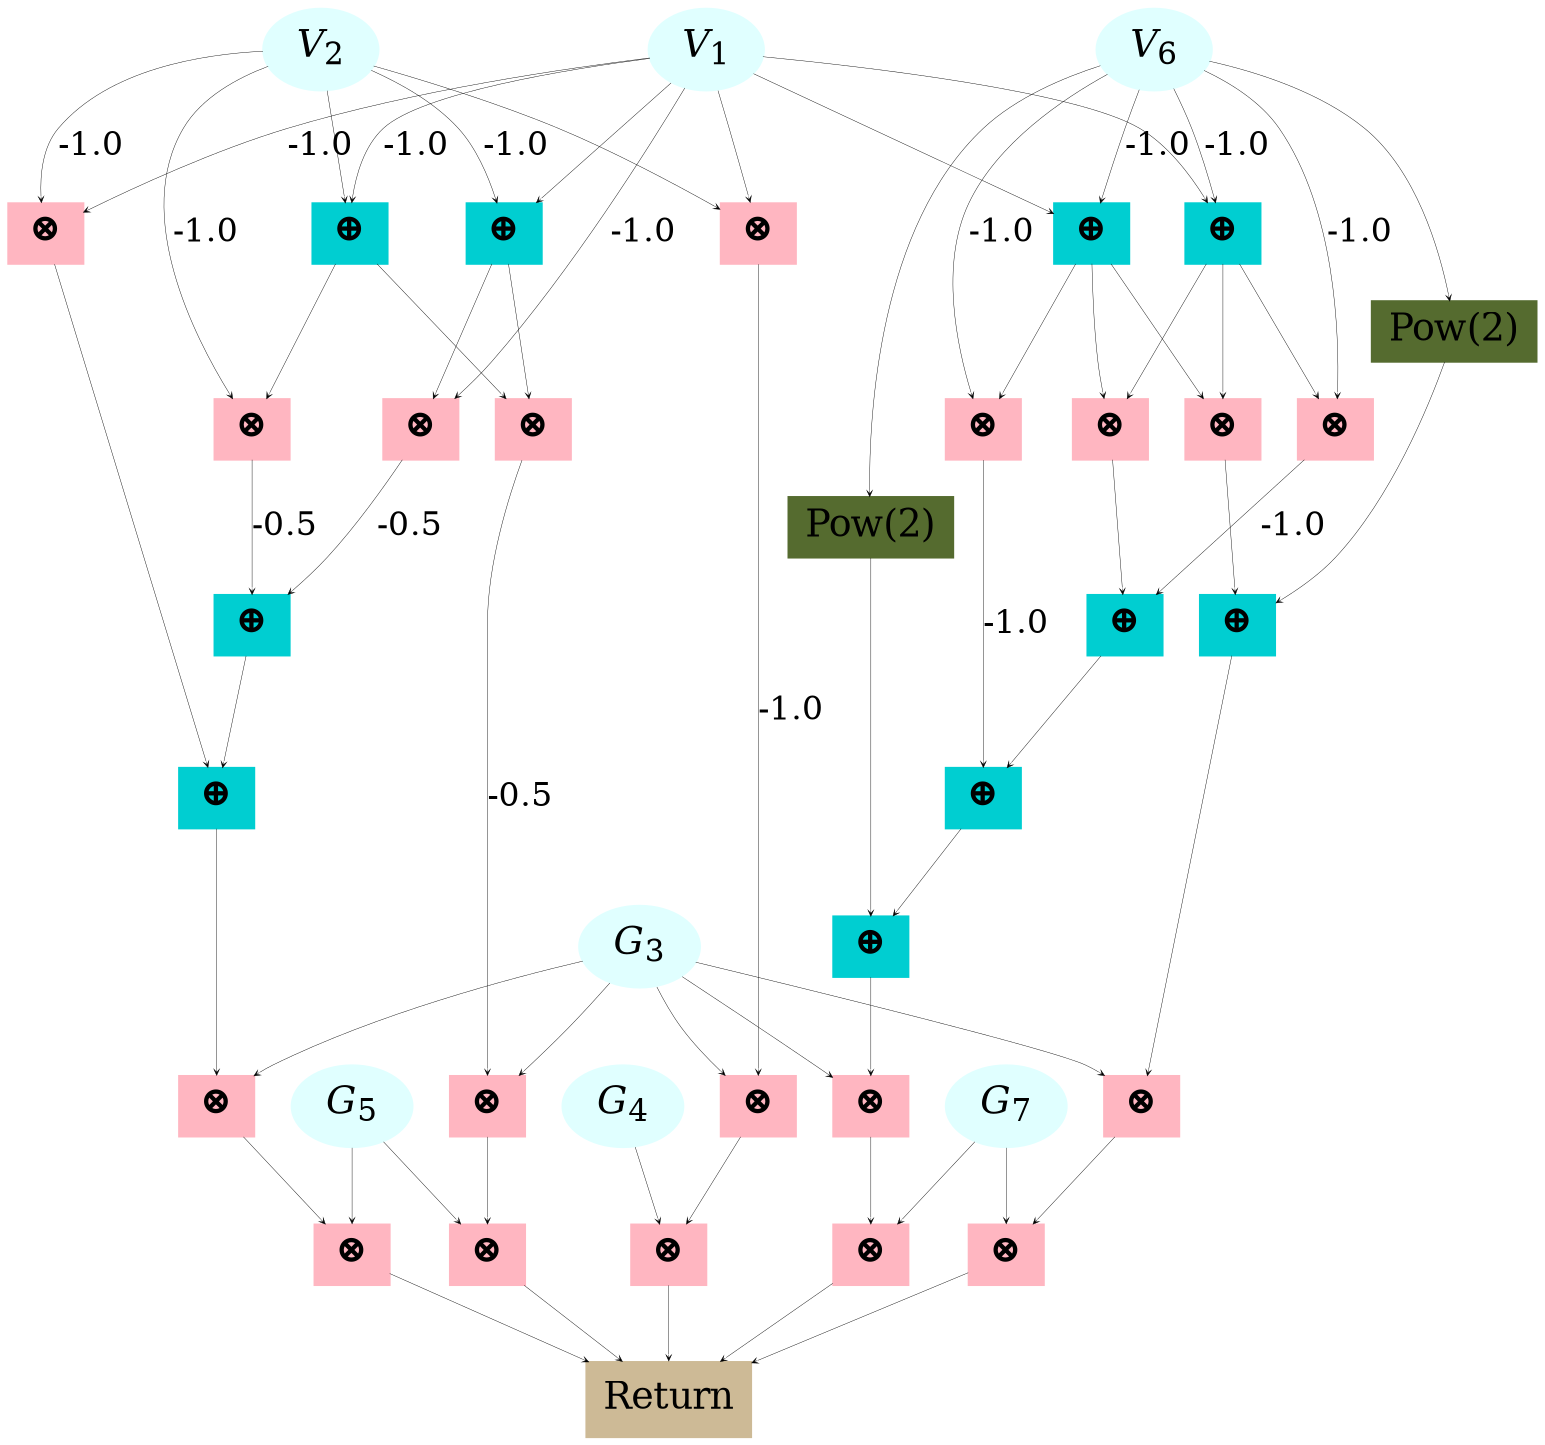 digraph ComputationalGraph { 
label=""
ReturnNode[shape=box, label = "Return", style=filled, color=wheat3, fontsize=18]
g19005[label=<<i>V</i><sub>1</sub>>, style=filled, color=lightcyan, fontsize=18]
g19007[label=<<i>V</i><sub>2</sub>>, style=filled, color=lightcyan, fontsize=18]
g19102[shape=box, label = <<b>&otimes;</b>>, style=filled, color=lightpink, fontsize=18, width = 0.5, height = 0.4]
g19015[label=<<i>G</i><sub>3</sub>>, style=filled, color=lightcyan, fontsize=18]
g19105[shape=box, label = <<b>&otimes;</b>>, style=filled, color=lightpink, fontsize=18, width = 0.5, height = 0.4]
g19016[label=<<i>G</i><sub>4</sub>>, style=filled, color=lightcyan, fontsize=18]
g19107[shape=box, label = <<b>&otimes;</b>>, style=filled, color=lightpink, fontsize=18, width = 0.5, height = 0.4]
g19110[shape=box, label = <<b>&oplus;</b>>, style=filled, color= darkturquoise, fontsize=18, width = 0.5, height = 0.4]
g19113[shape=box, label = <<b>&oplus;</b>>, style=filled, color= darkturquoise, fontsize=18, width = 0.5, height = 0.4]
g19116[shape=box, label = <<b>&otimes;</b>>, style=filled, color=lightpink, fontsize=18, width = 0.5, height = 0.4]
g19119[shape=box, label = <<b>&otimes;</b>>, style=filled, color=lightpink, fontsize=18, width = 0.5, height = 0.4]
g19094[label=<<i>G</i><sub>5</sub>>, style=filled, color=lightcyan, fontsize=18]
g19121[shape=box, label = <<b>&otimes;</b>>, style=filled, color=lightpink, fontsize=18, width = 0.5, height = 0.4]
g19018[label=<<i>V</i><sub>6</sub>>, style=filled, color=lightcyan, fontsize=18]
g19124[shape=box, label = <<b>&oplus;</b>>, style=filled, color= darkturquoise, fontsize=18, width = 0.5, height = 0.4]
g19127[shape=box, label = <<b>&oplus;</b>>, style=filled, color= darkturquoise, fontsize=18, width = 0.5, height = 0.4]
g19130[shape=box, label = <<b>&otimes;</b>>, style=filled, color=lightpink, fontsize=18, width = 0.5, height = 0.4]
g19133[shape=box, label = <Pow(2)>, style=filled, color=darkolivegreen,fontsize=18, width = 0.8, height = 0.4]
g19136[shape=box, label = <<b>&oplus;</b>>, style=filled, color= darkturquoise, fontsize=18, width = 0.5, height = 0.4]
g19139[shape=box, label = <<b>&otimes;</b>>, style=filled, color=lightpink, fontsize=18, width = 0.5, height = 0.4]
g19053[label=<<i>G</i><sub>7</sub>>, style=filled, color=lightcyan, fontsize=18]
g19141[shape=box, label = <<b>&otimes;</b>>, style=filled, color=lightpink, fontsize=18, width = 0.5, height = 0.4]
g19144[shape=box, label = <<b>&otimes;</b>>, style=filled, color=lightpink, fontsize=18, width = 0.5, height = 0.4]
g19147[shape=box, label = <<b>&otimes;</b>>, style=filled, color=lightpink, fontsize=18, width = 0.5, height = 0.4]
g19153[shape=box, label = <<b>&oplus;</b>>, style=filled, color= darkturquoise, fontsize=18, width = 0.5, height = 0.4]
g19150[shape=box, label = <<b>&otimes;</b>>, style=filled, color=lightpink, fontsize=18, width = 0.5, height = 0.4]
g19155[shape=box, label = <<b>&oplus;</b>>, style=filled, color= darkturquoise, fontsize=18, width = 0.5, height = 0.4]
g19158[shape=box, label = <<b>&otimes;</b>>, style=filled, color=lightpink, fontsize=18, width = 0.5, height = 0.4]
g19160[shape=box, label = <<b>&otimes;</b>>, style=filled, color=lightpink, fontsize=18, width = 0.5, height = 0.4]
g19163[shape=box, label = <<b>&otimes;</b>>, style=filled, color=lightpink, fontsize=18, width = 0.5, height = 0.4]
g19166[shape=box, label = <<b>&otimes;</b>>, style=filled, color=lightpink, fontsize=18, width = 0.5, height = 0.4]
g19175[shape=box, label = <<b>&oplus;</b>>, style=filled, color= darkturquoise, fontsize=18, width = 0.5, height = 0.4]
g19169[shape=box, label = <<b>&otimes;</b>>, style=filled, color=lightpink, fontsize=18, width = 0.5, height = 0.4]
g19177[shape=box, label = <<b>&oplus;</b>>, style=filled, color= darkturquoise, fontsize=18, width = 0.5, height = 0.4]
g19172[shape=box, label = <Pow(2)>, style=filled, color=darkolivegreen,fontsize=18, width = 0.8, height = 0.4]
g19179[shape=box, label = <<b>&oplus;</b>>, style=filled, color= darkturquoise, fontsize=18, width = 0.5, height = 0.4]
g19182[shape=box, label = <<b>&otimes;</b>>, style=filled, color=lightpink, fontsize=18, width = 0.5, height = 0.4]
g19184[shape=box, label = <<b>&otimes;</b>>, style=filled, color=lightpink, fontsize=18, width = 0.5, height = 0.4]
g19005->g19102[arrowhead=vee,penwidth = 0.2,arrowsize = 0.3]
g19007->g19102[arrowhead=vee,penwidth = 0.2,arrowsize = 0.3]
g19102->g19105[arrowhead=vee,label=-1.0,fontsize=16,penwidth = 0.2,arrowsize = 0.3]
g19015->g19105[arrowhead=vee,penwidth = 0.2,arrowsize = 0.3]
g19105->g19107[arrowhead=vee,penwidth = 0.2,arrowsize = 0.3]
g19016->g19107[arrowhead=vee,penwidth = 0.2,arrowsize = 0.3]
g19107->ReturnNode[arrowhead=vee, penwidth = 0.2, arrowsize = 0.3]
g19007->g19110[arrowhead=vee,label=-1.0,fontsize=16, penwidth = 0.2,arrowsize = 0.3]
g19005->g19110[arrowhead=vee,penwidth = 0.2,arrowsize = 0.3]
g19005->g19113[arrowhead=vee,label=-1.0,fontsize=16, penwidth = 0.2,arrowsize = 0.3]
g19007->g19113[arrowhead=vee,penwidth = 0.2,arrowsize = 0.3]
g19110->g19116[arrowhead=vee,penwidth = 0.2,arrowsize = 0.3]
g19113->g19116[arrowhead=vee,penwidth = 0.2,arrowsize = 0.3]
g19116->g19119[arrowhead=vee,label=-0.5,fontsize=16,penwidth = 0.2,arrowsize = 0.3]
g19015->g19119[arrowhead=vee,penwidth = 0.2,arrowsize = 0.3]
g19119->g19121[arrowhead=vee,penwidth = 0.2,arrowsize = 0.3]
g19094->g19121[arrowhead=vee,penwidth = 0.2,arrowsize = 0.3]
g19121->ReturnNode[arrowhead=vee, penwidth = 0.2, arrowsize = 0.3]
g19018->g19124[arrowhead=vee,label=-1.0,fontsize=16, penwidth = 0.2,arrowsize = 0.3]
g19005->g19124[arrowhead=vee,penwidth = 0.2,arrowsize = 0.3]
g19018->g19127[arrowhead=vee,label=-1.0,fontsize=16, penwidth = 0.2,arrowsize = 0.3]
g19005->g19127[arrowhead=vee,penwidth = 0.2,arrowsize = 0.3]
g19124->g19130[arrowhead=vee,penwidth = 0.2,arrowsize = 0.3]
g19127->g19130[arrowhead=vee,penwidth = 0.2,arrowsize = 0.3]
g19018->g19133[arrowhead=vee, penwidth = 0.2,arrowsize = 0.3]
g19130->g19136[arrowhead=vee,penwidth = 0.2,arrowsize = 0.3]
g19133->g19136[arrowhead=vee,penwidth = 0.2,arrowsize = 0.3]
g19136->g19139[arrowhead=vee,penwidth = 0.2,arrowsize = 0.3]
g19015->g19139[arrowhead=vee,penwidth = 0.2,arrowsize = 0.3]
g19139->g19141[arrowhead=vee,penwidth = 0.2,arrowsize = 0.3]
g19053->g19141[arrowhead=vee,penwidth = 0.2,arrowsize = 0.3]
g19141->ReturnNode[arrowhead=vee, penwidth = 0.2, arrowsize = 0.3]
g19110->g19144[arrowhead=vee,penwidth = 0.2,arrowsize = 0.3]
g19005->g19144[arrowhead=vee,label=-1.0,fontsize=16,penwidth = 0.2,arrowsize = 0.3]
g19007->g19147[arrowhead=vee,label=-1.0,fontsize=16,penwidth = 0.2,arrowsize = 0.3]
g19113->g19147[arrowhead=vee,penwidth = 0.2,arrowsize = 0.3]
g19144->g19153[arrowhead=vee,label=-0.5,fontsize=16, penwidth = 0.2,arrowsize = 0.3]
g19147->g19153[arrowhead=vee,label=-0.5,fontsize=16, penwidth = 0.2,arrowsize = 0.3]
g19007->g19150[arrowhead=vee,label=-1.0,fontsize=16,penwidth = 0.2,arrowsize = 0.3]
g19005->g19150[arrowhead=vee,label=-1.0,fontsize=16,penwidth = 0.2,arrowsize = 0.3]
g19153->g19155[arrowhead=vee,penwidth = 0.2,arrowsize = 0.3]
g19150->g19155[arrowhead=vee,penwidth = 0.2,arrowsize = 0.3]
g19155->g19158[arrowhead=vee,penwidth = 0.2,arrowsize = 0.3]
g19015->g19158[arrowhead=vee,penwidth = 0.2,arrowsize = 0.3]
g19158->g19160[arrowhead=vee,penwidth = 0.2,arrowsize = 0.3]
g19094->g19160[arrowhead=vee,penwidth = 0.2,arrowsize = 0.3]
g19160->ReturnNode[arrowhead=vee, penwidth = 0.2, arrowsize = 0.3]
g19124->g19163[arrowhead=vee,penwidth = 0.2,arrowsize = 0.3]
g19127->g19163[arrowhead=vee,penwidth = 0.2,arrowsize = 0.3]
g19124->g19166[arrowhead=vee,penwidth = 0.2,arrowsize = 0.3]
g19018->g19166[arrowhead=vee,label=-1.0,fontsize=16,penwidth = 0.2,arrowsize = 0.3]
g19163->g19175[arrowhead=vee,penwidth = 0.2,arrowsize = 0.3]
g19166->g19175[arrowhead=vee,label=-1.0,fontsize=16, penwidth = 0.2,arrowsize = 0.3]
g19018->g19169[arrowhead=vee,label=-1.0,fontsize=16,penwidth = 0.2,arrowsize = 0.3]
g19127->g19169[arrowhead=vee,penwidth = 0.2,arrowsize = 0.3]
g19175->g19177[arrowhead=vee,penwidth = 0.2,arrowsize = 0.3]
g19169->g19177[arrowhead=vee,label=-1.0,fontsize=16, penwidth = 0.2,arrowsize = 0.3]
g19018->g19172[arrowhead=vee, penwidth = 0.2,arrowsize = 0.3]
g19177->g19179[arrowhead=vee,penwidth = 0.2,arrowsize = 0.3]
g19172->g19179[arrowhead=vee,penwidth = 0.2,arrowsize = 0.3]
g19179->g19182[arrowhead=vee,penwidth = 0.2,arrowsize = 0.3]
g19015->g19182[arrowhead=vee,penwidth = 0.2,arrowsize = 0.3]
g19182->g19184[arrowhead=vee,penwidth = 0.2,arrowsize = 0.3]
g19053->g19184[arrowhead=vee,penwidth = 0.2,arrowsize = 0.3]
g19184->ReturnNode[arrowhead=vee, penwidth = 0.2, arrowsize = 0.3]
   }
